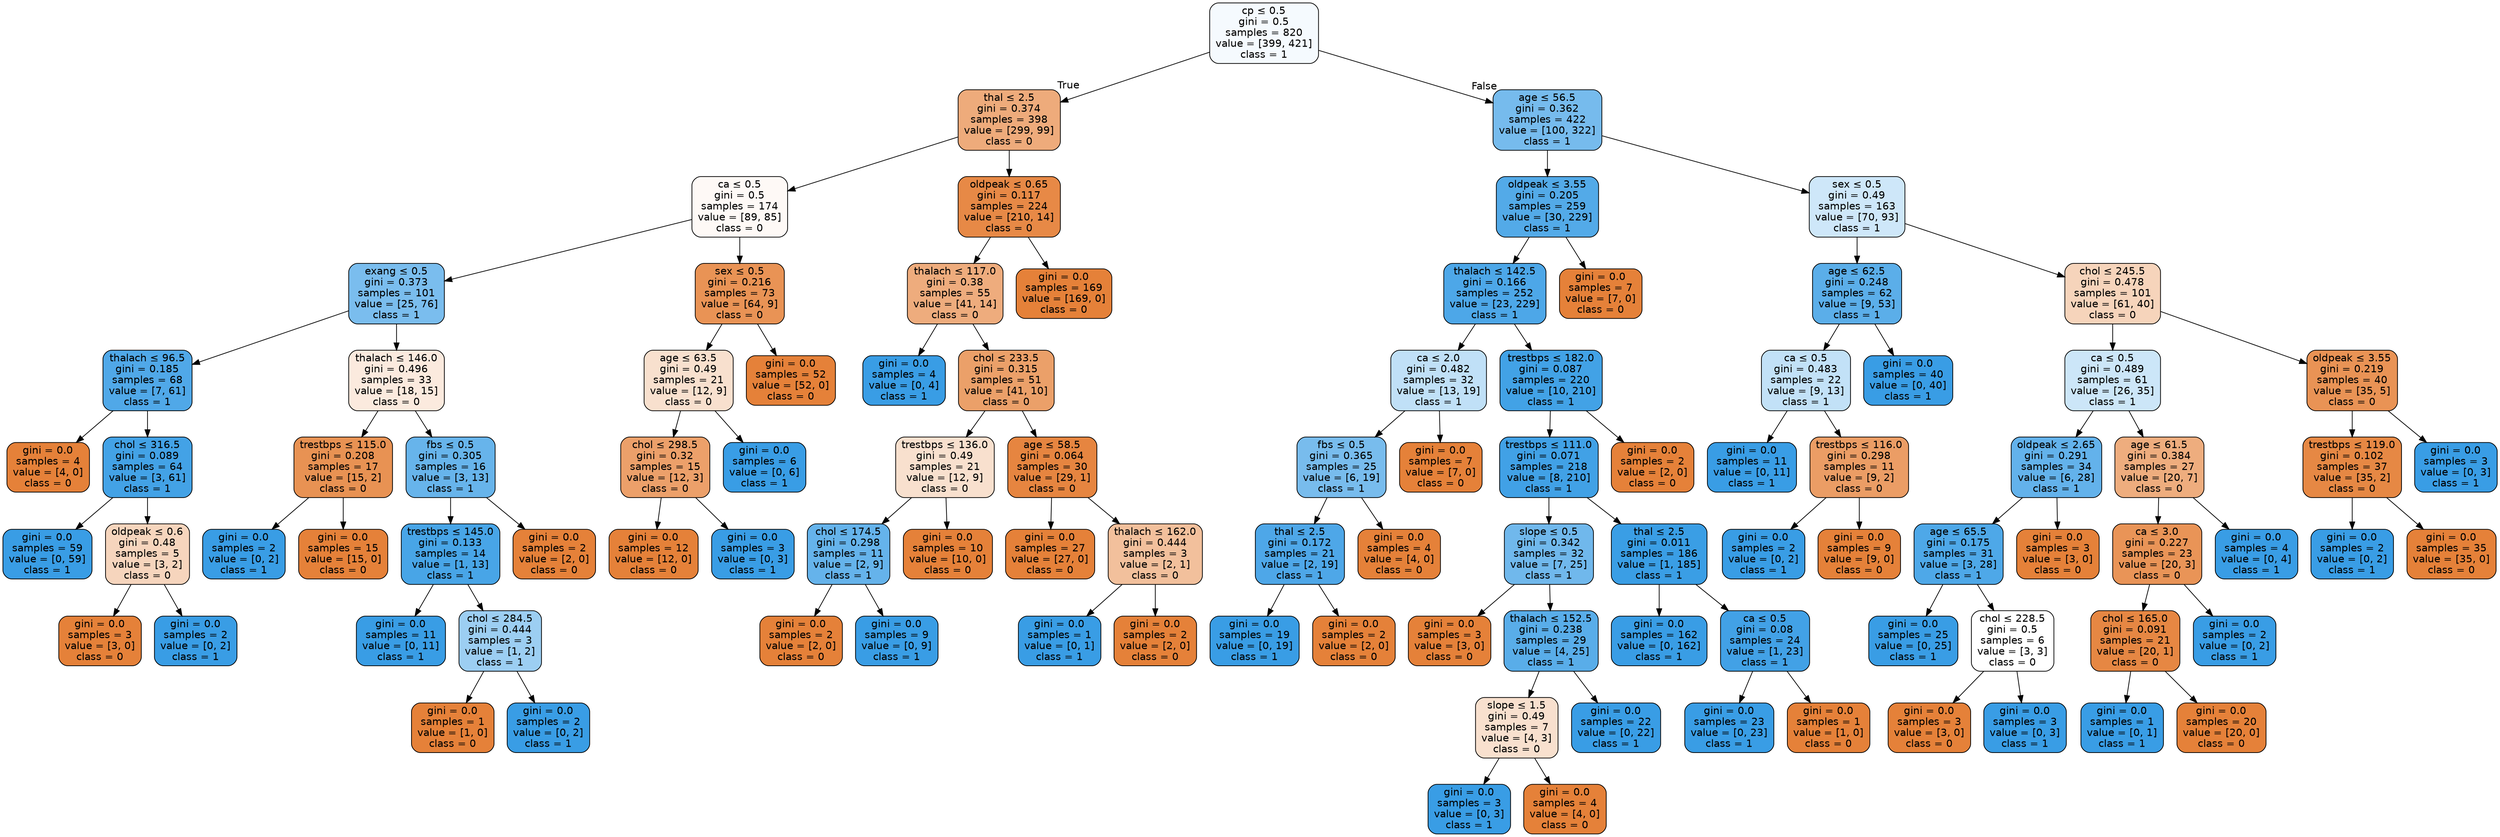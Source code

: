 digraph Tree {
node [shape=box, style="filled, rounded", color="black", fontname="helvetica"] ;
edge [fontname="helvetica"] ;
0 [label=<cp &le; 0.5<br/>gini = 0.5<br/>samples = 820<br/>value = [399, 421]<br/>class = 1>, fillcolor="#f5fafe"] ;
1 [label=<thal &le; 2.5<br/>gini = 0.374<br/>samples = 398<br/>value = [299, 99]<br/>class = 0>, fillcolor="#eeab7b"] ;
0 -> 1 [labeldistance=2.5, labelangle=45, headlabel="True"] ;
2 [label=<ca &le; 0.5<br/>gini = 0.5<br/>samples = 174<br/>value = [89, 85]<br/>class = 0>, fillcolor="#fef9f6"] ;
1 -> 2 ;
3 [label=<exang &le; 0.5<br/>gini = 0.373<br/>samples = 101<br/>value = [25, 76]<br/>class = 1>, fillcolor="#7abdee"] ;
2 -> 3 ;
4 [label=<thalach &le; 96.5<br/>gini = 0.185<br/>samples = 68<br/>value = [7, 61]<br/>class = 1>, fillcolor="#50a8e8"] ;
3 -> 4 ;
5 [label=<gini = 0.0<br/>samples = 4<br/>value = [4, 0]<br/>class = 0>, fillcolor="#e58139"] ;
4 -> 5 ;
6 [label=<chol &le; 316.5<br/>gini = 0.089<br/>samples = 64<br/>value = [3, 61]<br/>class = 1>, fillcolor="#43a2e6"] ;
4 -> 6 ;
7 [label=<gini = 0.0<br/>samples = 59<br/>value = [0, 59]<br/>class = 1>, fillcolor="#399de5"] ;
6 -> 7 ;
8 [label=<oldpeak &le; 0.6<br/>gini = 0.48<br/>samples = 5<br/>value = [3, 2]<br/>class = 0>, fillcolor="#f6d5bd"] ;
6 -> 8 ;
9 [label=<gini = 0.0<br/>samples = 3<br/>value = [3, 0]<br/>class = 0>, fillcolor="#e58139"] ;
8 -> 9 ;
10 [label=<gini = 0.0<br/>samples = 2<br/>value = [0, 2]<br/>class = 1>, fillcolor="#399de5"] ;
8 -> 10 ;
11 [label=<thalach &le; 146.0<br/>gini = 0.496<br/>samples = 33<br/>value = [18, 15]<br/>class = 0>, fillcolor="#fbeade"] ;
3 -> 11 ;
12 [label=<trestbps &le; 115.0<br/>gini = 0.208<br/>samples = 17<br/>value = [15, 2]<br/>class = 0>, fillcolor="#e89253"] ;
11 -> 12 ;
13 [label=<gini = 0.0<br/>samples = 2<br/>value = [0, 2]<br/>class = 1>, fillcolor="#399de5"] ;
12 -> 13 ;
14 [label=<gini = 0.0<br/>samples = 15<br/>value = [15, 0]<br/>class = 0>, fillcolor="#e58139"] ;
12 -> 14 ;
15 [label=<fbs &le; 0.5<br/>gini = 0.305<br/>samples = 16<br/>value = [3, 13]<br/>class = 1>, fillcolor="#67b4eb"] ;
11 -> 15 ;
16 [label=<trestbps &le; 145.0<br/>gini = 0.133<br/>samples = 14<br/>value = [1, 13]<br/>class = 1>, fillcolor="#48a5e7"] ;
15 -> 16 ;
17 [label=<gini = 0.0<br/>samples = 11<br/>value = [0, 11]<br/>class = 1>, fillcolor="#399de5"] ;
16 -> 17 ;
18 [label=<chol &le; 284.5<br/>gini = 0.444<br/>samples = 3<br/>value = [1, 2]<br/>class = 1>, fillcolor="#9ccef2"] ;
16 -> 18 ;
19 [label=<gini = 0.0<br/>samples = 1<br/>value = [1, 0]<br/>class = 0>, fillcolor="#e58139"] ;
18 -> 19 ;
20 [label=<gini = 0.0<br/>samples = 2<br/>value = [0, 2]<br/>class = 1>, fillcolor="#399de5"] ;
18 -> 20 ;
21 [label=<gini = 0.0<br/>samples = 2<br/>value = [2, 0]<br/>class = 0>, fillcolor="#e58139"] ;
15 -> 21 ;
22 [label=<sex &le; 0.5<br/>gini = 0.216<br/>samples = 73<br/>value = [64, 9]<br/>class = 0>, fillcolor="#e99355"] ;
2 -> 22 ;
23 [label=<age &le; 63.5<br/>gini = 0.49<br/>samples = 21<br/>value = [12, 9]<br/>class = 0>, fillcolor="#f8e0ce"] ;
22 -> 23 ;
24 [label=<chol &le; 298.5<br/>gini = 0.32<br/>samples = 15<br/>value = [12, 3]<br/>class = 0>, fillcolor="#eca06a"] ;
23 -> 24 ;
25 [label=<gini = 0.0<br/>samples = 12<br/>value = [12, 0]<br/>class = 0>, fillcolor="#e58139"] ;
24 -> 25 ;
26 [label=<gini = 0.0<br/>samples = 3<br/>value = [0, 3]<br/>class = 1>, fillcolor="#399de5"] ;
24 -> 26 ;
27 [label=<gini = 0.0<br/>samples = 6<br/>value = [0, 6]<br/>class = 1>, fillcolor="#399de5"] ;
23 -> 27 ;
28 [label=<gini = 0.0<br/>samples = 52<br/>value = [52, 0]<br/>class = 0>, fillcolor="#e58139"] ;
22 -> 28 ;
29 [label=<oldpeak &le; 0.65<br/>gini = 0.117<br/>samples = 224<br/>value = [210, 14]<br/>class = 0>, fillcolor="#e78946"] ;
1 -> 29 ;
30 [label=<thalach &le; 117.0<br/>gini = 0.38<br/>samples = 55<br/>value = [41, 14]<br/>class = 0>, fillcolor="#eeac7d"] ;
29 -> 30 ;
31 [label=<gini = 0.0<br/>samples = 4<br/>value = [0, 4]<br/>class = 1>, fillcolor="#399de5"] ;
30 -> 31 ;
32 [label=<chol &le; 233.5<br/>gini = 0.315<br/>samples = 51<br/>value = [41, 10]<br/>class = 0>, fillcolor="#eba069"] ;
30 -> 32 ;
33 [label=<trestbps &le; 136.0<br/>gini = 0.49<br/>samples = 21<br/>value = [12, 9]<br/>class = 0>, fillcolor="#f8e0ce"] ;
32 -> 33 ;
34 [label=<chol &le; 174.5<br/>gini = 0.298<br/>samples = 11<br/>value = [2, 9]<br/>class = 1>, fillcolor="#65b3eb"] ;
33 -> 34 ;
35 [label=<gini = 0.0<br/>samples = 2<br/>value = [2, 0]<br/>class = 0>, fillcolor="#e58139"] ;
34 -> 35 ;
36 [label=<gini = 0.0<br/>samples = 9<br/>value = [0, 9]<br/>class = 1>, fillcolor="#399de5"] ;
34 -> 36 ;
37 [label=<gini = 0.0<br/>samples = 10<br/>value = [10, 0]<br/>class = 0>, fillcolor="#e58139"] ;
33 -> 37 ;
38 [label=<age &le; 58.5<br/>gini = 0.064<br/>samples = 30<br/>value = [29, 1]<br/>class = 0>, fillcolor="#e68540"] ;
32 -> 38 ;
39 [label=<gini = 0.0<br/>samples = 27<br/>value = [27, 0]<br/>class = 0>, fillcolor="#e58139"] ;
38 -> 39 ;
40 [label=<thalach &le; 162.0<br/>gini = 0.444<br/>samples = 3<br/>value = [2, 1]<br/>class = 0>, fillcolor="#f2c09c"] ;
38 -> 40 ;
41 [label=<gini = 0.0<br/>samples = 1<br/>value = [0, 1]<br/>class = 1>, fillcolor="#399de5"] ;
40 -> 41 ;
42 [label=<gini = 0.0<br/>samples = 2<br/>value = [2, 0]<br/>class = 0>, fillcolor="#e58139"] ;
40 -> 42 ;
43 [label=<gini = 0.0<br/>samples = 169<br/>value = [169, 0]<br/>class = 0>, fillcolor="#e58139"] ;
29 -> 43 ;
44 [label=<age &le; 56.5<br/>gini = 0.362<br/>samples = 422<br/>value = [100, 322]<br/>class = 1>, fillcolor="#76bbed"] ;
0 -> 44 [labeldistance=2.5, labelangle=-45, headlabel="False"] ;
45 [label=<oldpeak &le; 3.55<br/>gini = 0.205<br/>samples = 259<br/>value = [30, 229]<br/>class = 1>, fillcolor="#53aae8"] ;
44 -> 45 ;
46 [label=<thalach &le; 142.5<br/>gini = 0.166<br/>samples = 252<br/>value = [23, 229]<br/>class = 1>, fillcolor="#4da7e8"] ;
45 -> 46 ;
47 [label=<ca &le; 2.0<br/>gini = 0.482<br/>samples = 32<br/>value = [13, 19]<br/>class = 1>, fillcolor="#c0e0f7"] ;
46 -> 47 ;
48 [label=<fbs &le; 0.5<br/>gini = 0.365<br/>samples = 25<br/>value = [6, 19]<br/>class = 1>, fillcolor="#78bced"] ;
47 -> 48 ;
49 [label=<thal &le; 2.5<br/>gini = 0.172<br/>samples = 21<br/>value = [2, 19]<br/>class = 1>, fillcolor="#4ea7e8"] ;
48 -> 49 ;
50 [label=<gini = 0.0<br/>samples = 19<br/>value = [0, 19]<br/>class = 1>, fillcolor="#399de5"] ;
49 -> 50 ;
51 [label=<gini = 0.0<br/>samples = 2<br/>value = [2, 0]<br/>class = 0>, fillcolor="#e58139"] ;
49 -> 51 ;
52 [label=<gini = 0.0<br/>samples = 4<br/>value = [4, 0]<br/>class = 0>, fillcolor="#e58139"] ;
48 -> 52 ;
53 [label=<gini = 0.0<br/>samples = 7<br/>value = [7, 0]<br/>class = 0>, fillcolor="#e58139"] ;
47 -> 53 ;
54 [label=<trestbps &le; 182.0<br/>gini = 0.087<br/>samples = 220<br/>value = [10, 210]<br/>class = 1>, fillcolor="#42a2e6"] ;
46 -> 54 ;
55 [label=<trestbps &le; 111.0<br/>gini = 0.071<br/>samples = 218<br/>value = [8, 210]<br/>class = 1>, fillcolor="#41a1e6"] ;
54 -> 55 ;
56 [label=<slope &le; 0.5<br/>gini = 0.342<br/>samples = 32<br/>value = [7, 25]<br/>class = 1>, fillcolor="#70b8ec"] ;
55 -> 56 ;
57 [label=<gini = 0.0<br/>samples = 3<br/>value = [3, 0]<br/>class = 0>, fillcolor="#e58139"] ;
56 -> 57 ;
58 [label=<thalach &le; 152.5<br/>gini = 0.238<br/>samples = 29<br/>value = [4, 25]<br/>class = 1>, fillcolor="#59ade9"] ;
56 -> 58 ;
59 [label=<slope &le; 1.5<br/>gini = 0.49<br/>samples = 7<br/>value = [4, 3]<br/>class = 0>, fillcolor="#f8e0ce"] ;
58 -> 59 ;
60 [label=<gini = 0.0<br/>samples = 3<br/>value = [0, 3]<br/>class = 1>, fillcolor="#399de5"] ;
59 -> 60 ;
61 [label=<gini = 0.0<br/>samples = 4<br/>value = [4, 0]<br/>class = 0>, fillcolor="#e58139"] ;
59 -> 61 ;
62 [label=<gini = 0.0<br/>samples = 22<br/>value = [0, 22]<br/>class = 1>, fillcolor="#399de5"] ;
58 -> 62 ;
63 [label=<thal &le; 2.5<br/>gini = 0.011<br/>samples = 186<br/>value = [1, 185]<br/>class = 1>, fillcolor="#3a9ee5"] ;
55 -> 63 ;
64 [label=<gini = 0.0<br/>samples = 162<br/>value = [0, 162]<br/>class = 1>, fillcolor="#399de5"] ;
63 -> 64 ;
65 [label=<ca &le; 0.5<br/>gini = 0.08<br/>samples = 24<br/>value = [1, 23]<br/>class = 1>, fillcolor="#42a1e6"] ;
63 -> 65 ;
66 [label=<gini = 0.0<br/>samples = 23<br/>value = [0, 23]<br/>class = 1>, fillcolor="#399de5"] ;
65 -> 66 ;
67 [label=<gini = 0.0<br/>samples = 1<br/>value = [1, 0]<br/>class = 0>, fillcolor="#e58139"] ;
65 -> 67 ;
68 [label=<gini = 0.0<br/>samples = 2<br/>value = [2, 0]<br/>class = 0>, fillcolor="#e58139"] ;
54 -> 68 ;
69 [label=<gini = 0.0<br/>samples = 7<br/>value = [7, 0]<br/>class = 0>, fillcolor="#e58139"] ;
45 -> 69 ;
70 [label=<sex &le; 0.5<br/>gini = 0.49<br/>samples = 163<br/>value = [70, 93]<br/>class = 1>, fillcolor="#cee7f9"] ;
44 -> 70 ;
71 [label=<age &le; 62.5<br/>gini = 0.248<br/>samples = 62<br/>value = [9, 53]<br/>class = 1>, fillcolor="#5baee9"] ;
70 -> 71 ;
72 [label=<ca &le; 0.5<br/>gini = 0.483<br/>samples = 22<br/>value = [9, 13]<br/>class = 1>, fillcolor="#c2e1f7"] ;
71 -> 72 ;
73 [label=<gini = 0.0<br/>samples = 11<br/>value = [0, 11]<br/>class = 1>, fillcolor="#399de5"] ;
72 -> 73 ;
74 [label=<trestbps &le; 116.0<br/>gini = 0.298<br/>samples = 11<br/>value = [9, 2]<br/>class = 0>, fillcolor="#eb9d65"] ;
72 -> 74 ;
75 [label=<gini = 0.0<br/>samples = 2<br/>value = [0, 2]<br/>class = 1>, fillcolor="#399de5"] ;
74 -> 75 ;
76 [label=<gini = 0.0<br/>samples = 9<br/>value = [9, 0]<br/>class = 0>, fillcolor="#e58139"] ;
74 -> 76 ;
77 [label=<gini = 0.0<br/>samples = 40<br/>value = [0, 40]<br/>class = 1>, fillcolor="#399de5"] ;
71 -> 77 ;
78 [label=<chol &le; 245.5<br/>gini = 0.478<br/>samples = 101<br/>value = [61, 40]<br/>class = 0>, fillcolor="#f6d4bb"] ;
70 -> 78 ;
79 [label=<ca &le; 0.5<br/>gini = 0.489<br/>samples = 61<br/>value = [26, 35]<br/>class = 1>, fillcolor="#cce6f8"] ;
78 -> 79 ;
80 [label=<oldpeak &le; 2.65<br/>gini = 0.291<br/>samples = 34<br/>value = [6, 28]<br/>class = 1>, fillcolor="#63b2eb"] ;
79 -> 80 ;
81 [label=<age &le; 65.5<br/>gini = 0.175<br/>samples = 31<br/>value = [3, 28]<br/>class = 1>, fillcolor="#4ea8e8"] ;
80 -> 81 ;
82 [label=<gini = 0.0<br/>samples = 25<br/>value = [0, 25]<br/>class = 1>, fillcolor="#399de5"] ;
81 -> 82 ;
83 [label=<chol &le; 228.5<br/>gini = 0.5<br/>samples = 6<br/>value = [3, 3]<br/>class = 0>, fillcolor="#ffffff"] ;
81 -> 83 ;
84 [label=<gini = 0.0<br/>samples = 3<br/>value = [3, 0]<br/>class = 0>, fillcolor="#e58139"] ;
83 -> 84 ;
85 [label=<gini = 0.0<br/>samples = 3<br/>value = [0, 3]<br/>class = 1>, fillcolor="#399de5"] ;
83 -> 85 ;
86 [label=<gini = 0.0<br/>samples = 3<br/>value = [3, 0]<br/>class = 0>, fillcolor="#e58139"] ;
80 -> 86 ;
87 [label=<age &le; 61.5<br/>gini = 0.384<br/>samples = 27<br/>value = [20, 7]<br/>class = 0>, fillcolor="#eead7e"] ;
79 -> 87 ;
88 [label=<ca &le; 3.0<br/>gini = 0.227<br/>samples = 23<br/>value = [20, 3]<br/>class = 0>, fillcolor="#e99457"] ;
87 -> 88 ;
89 [label=<chol &le; 165.0<br/>gini = 0.091<br/>samples = 21<br/>value = [20, 1]<br/>class = 0>, fillcolor="#e68743"] ;
88 -> 89 ;
90 [label=<gini = 0.0<br/>samples = 1<br/>value = [0, 1]<br/>class = 1>, fillcolor="#399de5"] ;
89 -> 90 ;
91 [label=<gini = 0.0<br/>samples = 20<br/>value = [20, 0]<br/>class = 0>, fillcolor="#e58139"] ;
89 -> 91 ;
92 [label=<gini = 0.0<br/>samples = 2<br/>value = [0, 2]<br/>class = 1>, fillcolor="#399de5"] ;
88 -> 92 ;
93 [label=<gini = 0.0<br/>samples = 4<br/>value = [0, 4]<br/>class = 1>, fillcolor="#399de5"] ;
87 -> 93 ;
94 [label=<oldpeak &le; 3.55<br/>gini = 0.219<br/>samples = 40<br/>value = [35, 5]<br/>class = 0>, fillcolor="#e99355"] ;
78 -> 94 ;
95 [label=<trestbps &le; 119.0<br/>gini = 0.102<br/>samples = 37<br/>value = [35, 2]<br/>class = 0>, fillcolor="#e68844"] ;
94 -> 95 ;
96 [label=<gini = 0.0<br/>samples = 2<br/>value = [0, 2]<br/>class = 1>, fillcolor="#399de5"] ;
95 -> 96 ;
97 [label=<gini = 0.0<br/>samples = 35<br/>value = [35, 0]<br/>class = 0>, fillcolor="#e58139"] ;
95 -> 97 ;
98 [label=<gini = 0.0<br/>samples = 3<br/>value = [0, 3]<br/>class = 1>, fillcolor="#399de5"] ;
94 -> 98 ;
}
